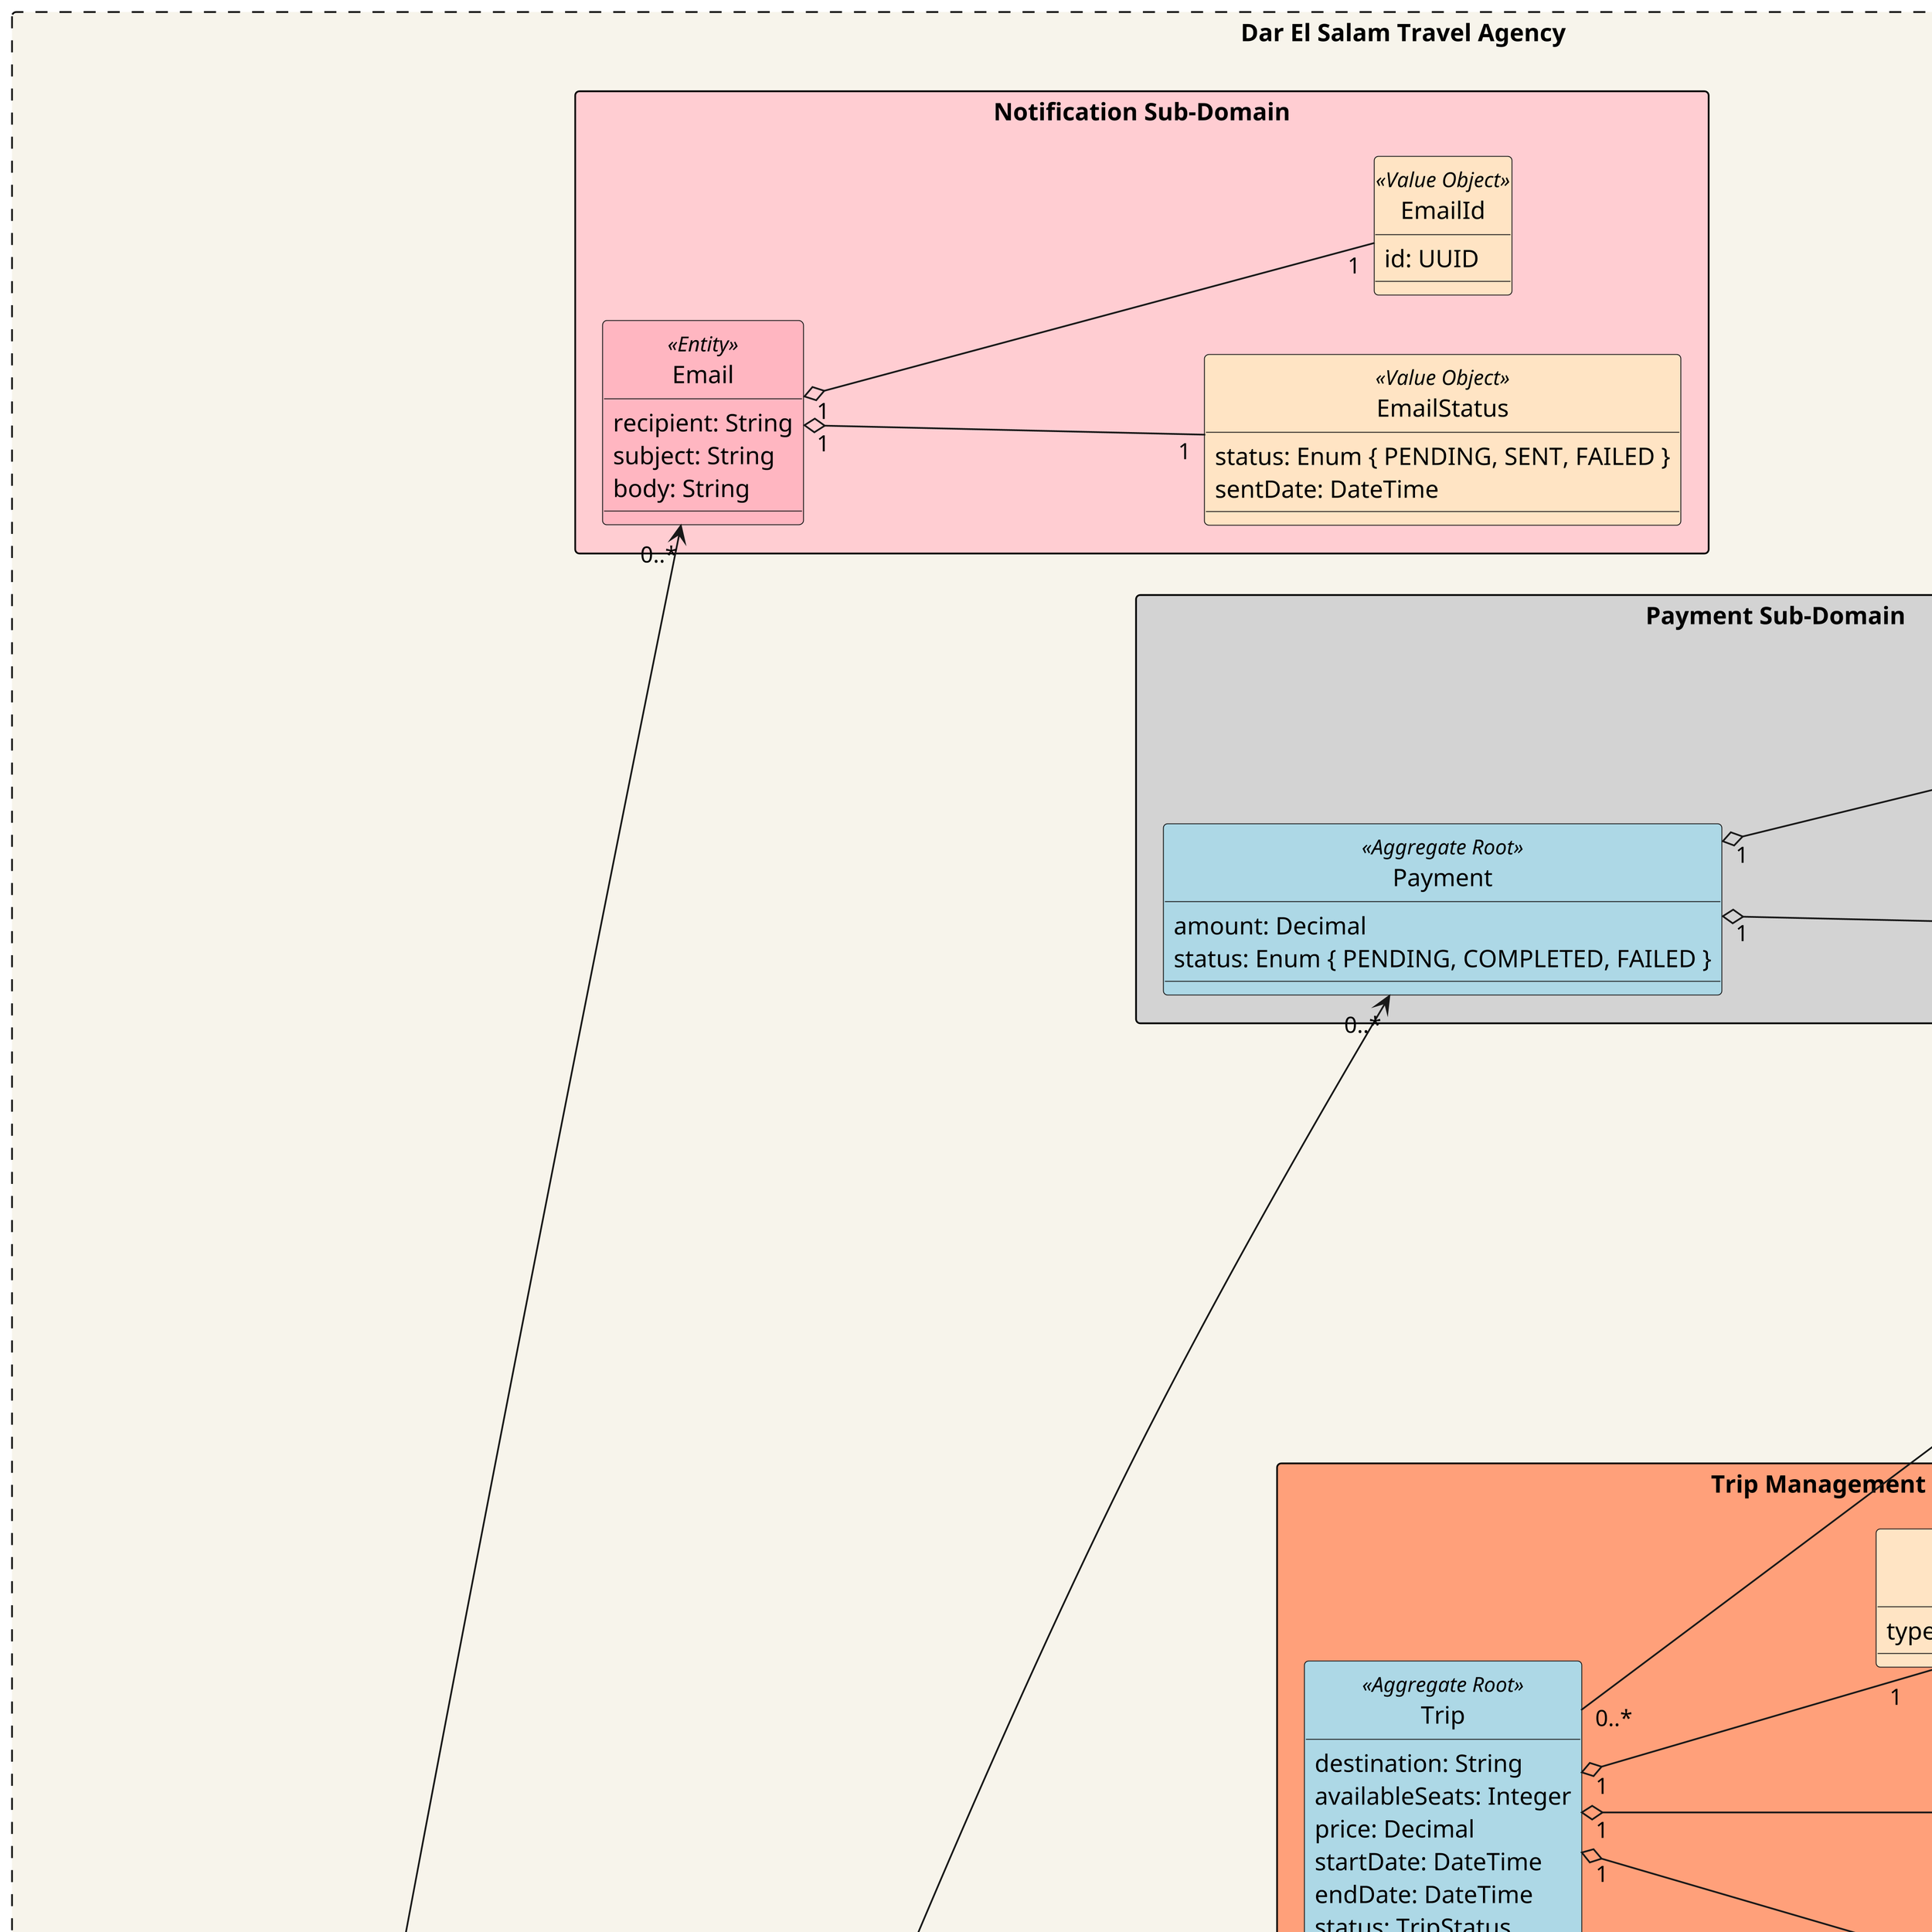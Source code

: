 @startuml
hide circle
left to right direction

!define ENTITY(entityName) class entityName << Entity >>
!define AGGREGATE(aggregateName) class aggregateName << Aggregate >>
!define AGGREGATE_ROOT(aggregateRootName) class aggregateRootName << Aggregate Root >>
!define AGGREGATE_ROOT_ENTITY(aggregateRootEntityName) class aggregateRootEntityName << Aggregate Root >> << Entity >>
!define VALUE_OBJECT(valueObjectName) class valueObjectName << Value Object >>
!pragma useVerticalIf on
skinparam dpi 350
skinparam packageStyle rectangle
skinparam rectangle {
    BackgroundColor #f7f4eb
    BorderColor Black
}

rectangle "Dar El Salam Travel Agency" as BoundedContextTravelAgency #line.dashed {

    Package "Reservation Management Sub-Domain" <<Rectangle>> #Lavender {

        AGGREGATE_ROOT(Reservation) #Cyan {
            date: DateTime
            status: Enum { PENDING, CONFIRMED, CANCELLED }
        }

        VALUE_OBJECT(ReservationId) #Bisque {
            id: UUID
        }

        VALUE_OBJECT(CustomerInfo) #Bisque {
            name: String
            email: String
            phone: String
        }

        VALUE_OBJECT(PaymentDetails) #Bisque {
            cardNumber: String
            expirationDate: DateTime
            paymentStatus: Enum { PENDING, COMPLETED, FAILED }
        }

        Reservation "1" o-- "1" ReservationId
        Reservation "1" o-- "1" CustomerInfo
        Reservation "1" o-- "1" PaymentDetails
    }

    Package "Customer Sub-Domain" <<Rectangle>> #FFCDD2 {

        AGGREGATE_ROOT_ENTITY(Customer) #lightpink {
            firstName: String
            lastName: String
            email: String
            phone: String
            address: String
        }

        VALUE_OBJECT(CustomerId) #Bisque {
            id: UUID
        }

        VALUE_OBJECT(CustomerAddress) #Bisque {
            street: String
            city: String
            country: String
        }

        VALUE_OBJECT(CustomerPreferences) #Bisque {
            preferredDestinations: List[String]
        }

        Customer "1" o-- "1" CustomerId
        Customer "1" o-- "1" CustomerAddress
        Customer "1" o-- "0..1" CustomerPreferences
    }

    Package "Staff Admin Sub-Domain" <<Rectangle>> #FFEE93 {

        AGGREGATE_ROOT_ENTITY(Staff) #lightblue {
            firstName: String
            lastName: String
            role: Enum { Admin, Employee }
            email: String
        }

        VALUE_OBJECT(StaffId) #Bisque {
            id: UUID
        }

        Staff "1" o-- "1" StaffId
    }

    Package "Trip Management Sub-Domain" <<Rectangle>> #LightSalmon {

        AGGREGATE_ROOT(Trip) #lightblue {
            destination: String
            availableSeats: Integer
            price: Decimal
            startDate: DateTime
            endDate: DateTime
            status: TripStatus
        }

        VALUE_OBJECT(TripId) #Bisque {
            id: UUID
        }

        VALUE_OBJECT(TripDetails) #Bisque {
            description: String
            itinerary: String
        }

        VALUE_OBJECT(TripStatus) #Bisque {
            type: Enum { COMPLETED, CANCELLED, AVAILABLE }
        }

        Trip "1" o-- "1" TripId
        Trip "1" o-- "1" TripDetails
        Trip "1" o-- "1" TripStatus
    }

    Package "Notification Sub-Domain" <<Rectangle>> #FFCDD2 {

        ENTITY(Email) #lightpink {
            recipient: String
            subject: String
            body: String
        }

        VALUE_OBJECT(EmailStatus) #Bisque {
            status: Enum { PENDING, SENT, FAILED }
            sentDate: DateTime
        }

        VALUE_OBJECT(EmailId) #Bisque {
            id: UUID
        }

        Email "1" o-- "1" EmailId
        Email "1" o-- "1" EmailStatus
    }

    Package "Payment Sub-Domain" <<Rectangle>> #LightGray {

        AGGREGATE_ROOT(Payment) #lightblue {
            amount: Decimal
            status: Enum { PENDING, COMPLETED, FAILED }
        }

        VALUE_OBJECT(PaymentId) #Bisque {
            id: UUID
        }

        VALUE_OBJECT(CurrencyType) #Bisque {
            type: Enum { USD, EUR, GBP, CAD }
        }

        Payment "1" o-- "1" PaymentId
        Payment "1" o-- "1" CurrencyType
    }

    Customer "1" o-- "0..*" Reservation
    Reservation "0..*" --> "1" Trip
    Reservation "1" --> "0..*" Payment
    Trip "0..*" --> "1" Staff
    Customer "1" --> "0..*" Email

}

@enduml

